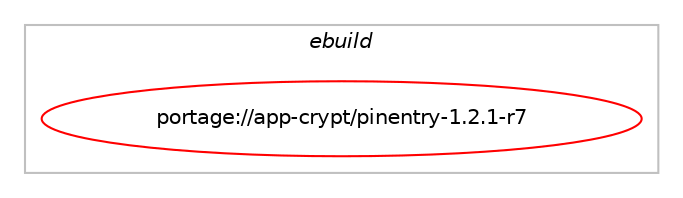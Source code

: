 digraph prolog {

# *************
# Graph options
# *************

newrank=true;
concentrate=true;
compound=true;
graph [rankdir=LR,fontname=Helvetica,fontsize=10,ranksep=1.5];#, ranksep=2.5, nodesep=0.2];
edge  [arrowhead=vee];
node  [fontname=Helvetica,fontsize=10];

# **********
# The ebuild
# **********

subgraph cluster_leftcol {
color=gray;
label=<<i>ebuild</i>>;
id [label="portage://app-crypt/pinentry-1.2.1-r7", color=red, width=4, href="../app-crypt/pinentry-1.2.1-r7.svg"];
}

# ****************
# The dependencies
# ****************

subgraph cluster_midcol {
color=gray;
label=<<i>dependencies</i>>;
subgraph cluster_compile {
fillcolor="#eeeeee";
style=filled;
label=<<i>compile</i>>;
# *** BEGIN UNKNOWN DEPENDENCY TYPE (TODO) ***
# id -> equal(use_conditional_group(positive,efl,portage://app-crypt/pinentry-1.2.1-r7,[package_dependency(portage://app-crypt/pinentry-1.2.1-r7,install,no,dev-libs,efl,none,[,,],[],[use(enable(X),none)])]))
# *** END UNKNOWN DEPENDENCY TYPE (TODO) ***

# *** BEGIN UNKNOWN DEPENDENCY TYPE (TODO) ***
# id -> equal(use_conditional_group(positive,keyring,portage://app-crypt/pinentry-1.2.1-r7,[package_dependency(portage://app-crypt/pinentry-1.2.1-r7,install,no,app-crypt,libsecret,none,[,,],[],[])]))
# *** END UNKNOWN DEPENDENCY TYPE (TODO) ***

# *** BEGIN UNKNOWN DEPENDENCY TYPE (TODO) ***
# id -> equal(use_conditional_group(positive,ncurses,portage://app-crypt/pinentry-1.2.1-r7,[package_dependency(portage://app-crypt/pinentry-1.2.1-r7,install,no,sys-libs,ncurses,none,[,,],any_same_slot,[])]))
# *** END UNKNOWN DEPENDENCY TYPE (TODO) ***

# *** BEGIN UNKNOWN DEPENDENCY TYPE (TODO) ***
# id -> equal(use_conditional_group(positive,qt5,portage://app-crypt/pinentry-1.2.1-r7,[package_dependency(portage://app-crypt/pinentry-1.2.1-r7,install,no,dev-qt,qtcore,none,[,,],[slot(5)],[]),package_dependency(portage://app-crypt/pinentry-1.2.1-r7,install,no,dev-qt,qtgui,none,[,,],[slot(5)],[]),package_dependency(portage://app-crypt/pinentry-1.2.1-r7,install,no,dev-qt,qtwidgets,none,[,,],[slot(5)],[]),use_conditional_group(positive,wayland,portage://app-crypt/pinentry-1.2.1-r7,[package_dependency(portage://app-crypt/pinentry-1.2.1-r7,install,no,kde-plasma,kwayland,none,[,,],[slot(5)],[])]),use_conditional_group(positive,X,portage://app-crypt/pinentry-1.2.1-r7,[package_dependency(portage://app-crypt/pinentry-1.2.1-r7,install,no,dev-qt,qtx11extras,none,[,,],[slot(5)],[]),package_dependency(portage://app-crypt/pinentry-1.2.1-r7,install,no,x11-libs,libX11,none,[,,],[],[])])]))
# *** END UNKNOWN DEPENDENCY TYPE (TODO) ***

# *** BEGIN UNKNOWN DEPENDENCY TYPE (TODO) ***
# id -> equal(package_dependency(portage://app-crypt/pinentry-1.2.1-r7,install,no,dev-libs,libassuan,greaterequal,[2.1,,,2.1],any_same_slot,[]))
# *** END UNKNOWN DEPENDENCY TYPE (TODO) ***

# *** BEGIN UNKNOWN DEPENDENCY TYPE (TODO) ***
# id -> equal(package_dependency(portage://app-crypt/pinentry-1.2.1-r7,install,no,dev-libs,libgcrypt,greaterequal,[1.6.3,,,1.6.3],[],[]))
# *** END UNKNOWN DEPENDENCY TYPE (TODO) ***

# *** BEGIN UNKNOWN DEPENDENCY TYPE (TODO) ***
# id -> equal(package_dependency(portage://app-crypt/pinentry-1.2.1-r7,install,no,dev-libs,libgpg-error,greaterequal,[1.17,,,1.17],[],[]))
# *** END UNKNOWN DEPENDENCY TYPE (TODO) ***

}
subgraph cluster_compileandrun {
fillcolor="#eeeeee";
style=filled;
label=<<i>compile and run</i>>;
}
subgraph cluster_run {
fillcolor="#eeeeee";
style=filled;
label=<<i>run</i>>;
# *** BEGIN UNKNOWN DEPENDENCY TYPE (TODO) ***
# id -> equal(use_conditional_group(positive,efl,portage://app-crypt/pinentry-1.2.1-r7,[package_dependency(portage://app-crypt/pinentry-1.2.1-r7,run,no,dev-libs,efl,none,[,,],[],[use(enable(X),none)])]))
# *** END UNKNOWN DEPENDENCY TYPE (TODO) ***

# *** BEGIN UNKNOWN DEPENDENCY TYPE (TODO) ***
# id -> equal(use_conditional_group(positive,gtk,portage://app-crypt/pinentry-1.2.1-r7,[package_dependency(portage://app-crypt/pinentry-1.2.1-r7,run,no,app-crypt,gcr,none,[,,],[slot(0)],[use(enable(gtk),none)])]))
# *** END UNKNOWN DEPENDENCY TYPE (TODO) ***

# *** BEGIN UNKNOWN DEPENDENCY TYPE (TODO) ***
# id -> equal(use_conditional_group(positive,keyring,portage://app-crypt/pinentry-1.2.1-r7,[package_dependency(portage://app-crypt/pinentry-1.2.1-r7,run,no,app-crypt,libsecret,none,[,,],[],[])]))
# *** END UNKNOWN DEPENDENCY TYPE (TODO) ***

# *** BEGIN UNKNOWN DEPENDENCY TYPE (TODO) ***
# id -> equal(use_conditional_group(positive,ncurses,portage://app-crypt/pinentry-1.2.1-r7,[package_dependency(portage://app-crypt/pinentry-1.2.1-r7,run,no,sys-libs,ncurses,none,[,,],any_same_slot,[])]))
# *** END UNKNOWN DEPENDENCY TYPE (TODO) ***

# *** BEGIN UNKNOWN DEPENDENCY TYPE (TODO) ***
# id -> equal(use_conditional_group(positive,qt5,portage://app-crypt/pinentry-1.2.1-r7,[package_dependency(portage://app-crypt/pinentry-1.2.1-r7,run,no,dev-qt,qtcore,none,[,,],[slot(5)],[]),package_dependency(portage://app-crypt/pinentry-1.2.1-r7,run,no,dev-qt,qtgui,none,[,,],[slot(5)],[]),package_dependency(portage://app-crypt/pinentry-1.2.1-r7,run,no,dev-qt,qtwidgets,none,[,,],[slot(5)],[]),use_conditional_group(positive,wayland,portage://app-crypt/pinentry-1.2.1-r7,[package_dependency(portage://app-crypt/pinentry-1.2.1-r7,run,no,kde-plasma,kwayland,none,[,,],[slot(5)],[])]),use_conditional_group(positive,X,portage://app-crypt/pinentry-1.2.1-r7,[package_dependency(portage://app-crypt/pinentry-1.2.1-r7,run,no,dev-qt,qtx11extras,none,[,,],[slot(5)],[]),package_dependency(portage://app-crypt/pinentry-1.2.1-r7,run,no,x11-libs,libX11,none,[,,],[],[])])]))
# *** END UNKNOWN DEPENDENCY TYPE (TODO) ***

# *** BEGIN UNKNOWN DEPENDENCY TYPE (TODO) ***
# id -> equal(package_dependency(portage://app-crypt/pinentry-1.2.1-r7,run,no,dev-libs,libassuan,greaterequal,[2.1,,,2.1],any_same_slot,[]))
# *** END UNKNOWN DEPENDENCY TYPE (TODO) ***

# *** BEGIN UNKNOWN DEPENDENCY TYPE (TODO) ***
# id -> equal(package_dependency(portage://app-crypt/pinentry-1.2.1-r7,run,no,dev-libs,libgcrypt,greaterequal,[1.6.3,,,1.6.3],[],[]))
# *** END UNKNOWN DEPENDENCY TYPE (TODO) ***

# *** BEGIN UNKNOWN DEPENDENCY TYPE (TODO) ***
# id -> equal(package_dependency(portage://app-crypt/pinentry-1.2.1-r7,run,no,dev-libs,libgpg-error,greaterequal,[1.17,,,1.17],[],[]))
# *** END UNKNOWN DEPENDENCY TYPE (TODO) ***

}
}

# **************
# The candidates
# **************

subgraph cluster_choices {
rank=same;
color=gray;
label=<<i>candidates</i>>;

}

}
